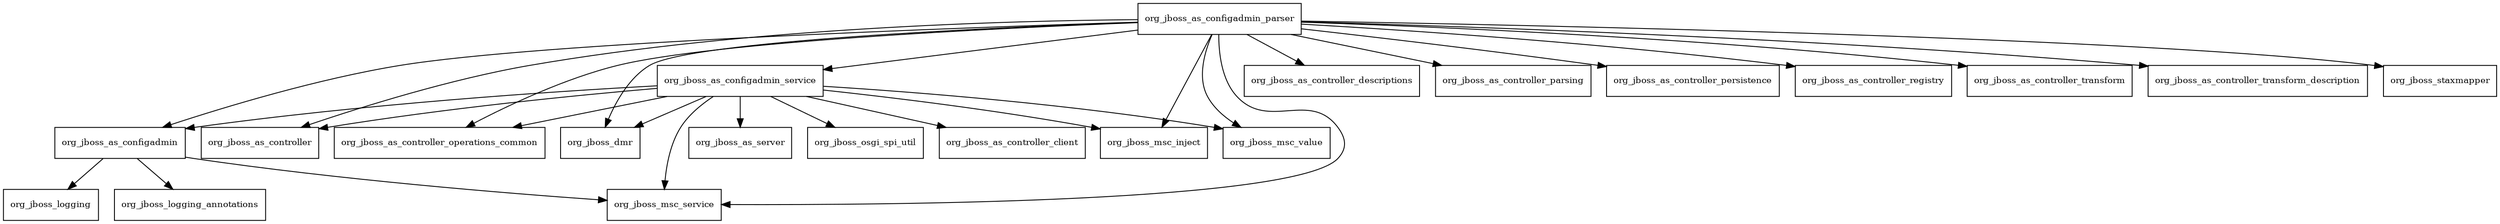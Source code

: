 digraph jboss_as_configadmin_7_4_0_Final_redhat_19_package_dependencies {
  node [shape = box, fontsize=10.0];
  org_jboss_as_configadmin -> org_jboss_logging;
  org_jboss_as_configadmin -> org_jboss_logging_annotations;
  org_jboss_as_configadmin -> org_jboss_msc_service;
  org_jboss_as_configadmin_parser -> org_jboss_as_configadmin;
  org_jboss_as_configadmin_parser -> org_jboss_as_configadmin_service;
  org_jboss_as_configadmin_parser -> org_jboss_as_controller;
  org_jboss_as_configadmin_parser -> org_jboss_as_controller_descriptions;
  org_jboss_as_configadmin_parser -> org_jboss_as_controller_operations_common;
  org_jboss_as_configadmin_parser -> org_jboss_as_controller_parsing;
  org_jboss_as_configadmin_parser -> org_jboss_as_controller_persistence;
  org_jboss_as_configadmin_parser -> org_jboss_as_controller_registry;
  org_jboss_as_configadmin_parser -> org_jboss_as_controller_transform;
  org_jboss_as_configadmin_parser -> org_jboss_as_controller_transform_description;
  org_jboss_as_configadmin_parser -> org_jboss_dmr;
  org_jboss_as_configadmin_parser -> org_jboss_msc_inject;
  org_jboss_as_configadmin_parser -> org_jboss_msc_service;
  org_jboss_as_configadmin_parser -> org_jboss_msc_value;
  org_jboss_as_configadmin_parser -> org_jboss_staxmapper;
  org_jboss_as_configadmin_service -> org_jboss_as_configadmin;
  org_jboss_as_configadmin_service -> org_jboss_as_controller;
  org_jboss_as_configadmin_service -> org_jboss_as_controller_client;
  org_jboss_as_configadmin_service -> org_jboss_as_controller_operations_common;
  org_jboss_as_configadmin_service -> org_jboss_as_server;
  org_jboss_as_configadmin_service -> org_jboss_dmr;
  org_jboss_as_configadmin_service -> org_jboss_msc_inject;
  org_jboss_as_configadmin_service -> org_jboss_msc_service;
  org_jboss_as_configadmin_service -> org_jboss_msc_value;
  org_jboss_as_configadmin_service -> org_jboss_osgi_spi_util;
}
